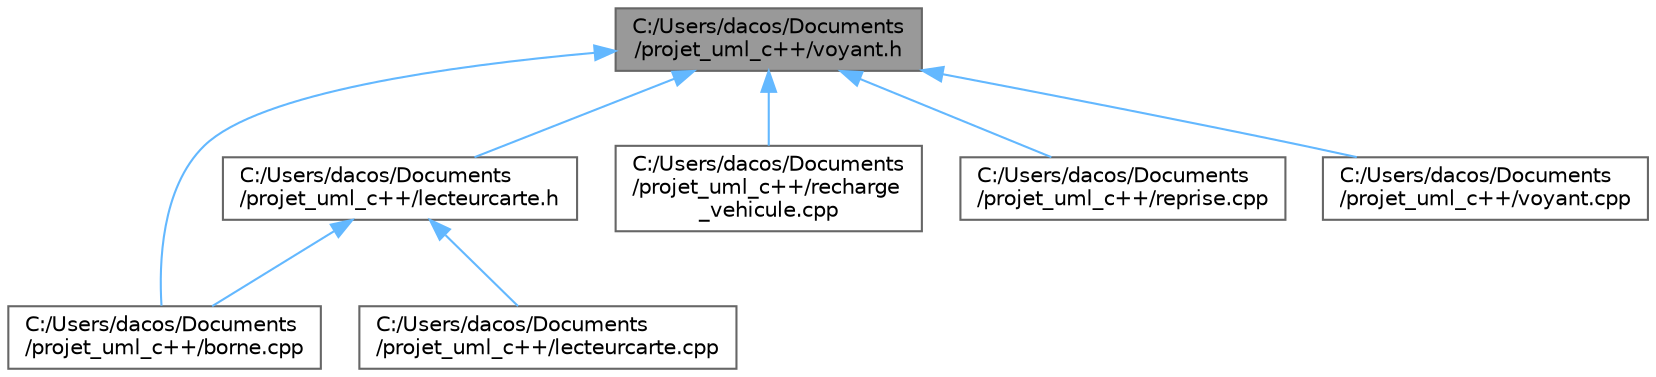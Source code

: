 digraph "C:/Users/dacos/Documents/projet_uml_c++/voyant.h"
{
 // LATEX_PDF_SIZE
  bgcolor="transparent";
  edge [fontname=Helvetica,fontsize=10,labelfontname=Helvetica,labelfontsize=10];
  node [fontname=Helvetica,fontsize=10,shape=box,height=0.2,width=0.4];
  Node1 [id="Node000001",label="C:/Users/dacos/Documents\l/projet_uml_c++/voyant.h",height=0.2,width=0.4,color="gray40", fillcolor="grey60", style="filled", fontcolor="black",tooltip="FIchier implémentant la classe de voyants."];
  Node1 -> Node2 [id="edge1_Node000001_Node000002",dir="back",color="steelblue1",style="solid",tooltip=" "];
  Node2 [id="Node000002",label="C:/Users/dacos/Documents\l/projet_uml_c++/borne.cpp",height=0.2,width=0.4,color="grey40", fillcolor="white", style="filled",URL="$borne_8cpp.html",tooltip="FIchier implémentant les étapes de la recharge de la borne."];
  Node1 -> Node3 [id="edge2_Node000001_Node000003",dir="back",color="steelblue1",style="solid",tooltip=" "];
  Node3 [id="Node000003",label="C:/Users/dacos/Documents\l/projet_uml_c++/lecteurcarte.h",height=0.2,width=0.4,color="grey40", fillcolor="white", style="filled",URL="$lecteurcarte_8h.html",tooltip="FIchier implémentant la classe du lecteur de carte."];
  Node3 -> Node2 [id="edge3_Node000003_Node000002",dir="back",color="steelblue1",style="solid",tooltip=" "];
  Node3 -> Node4 [id="edge4_Node000003_Node000004",dir="back",color="steelblue1",style="solid",tooltip=" "];
  Node4 [id="Node000004",label="C:/Users/dacos/Documents\l/projet_uml_c++/lecteurcarte.cpp",height=0.2,width=0.4,color="grey40", fillcolor="white", style="filled",URL="$lecteurcarte_8cpp.html",tooltip=" "];
  Node1 -> Node5 [id="edge5_Node000001_Node000005",dir="back",color="steelblue1",style="solid",tooltip=" "];
  Node5 [id="Node000005",label="C:/Users/dacos/Documents\l/projet_uml_c++/recharge\l_vehicule.cpp",height=0.2,width=0.4,color="grey40", fillcolor="white", style="filled",URL="$recharge__vehicule_8cpp.html",tooltip=" "];
  Node1 -> Node6 [id="edge6_Node000001_Node000006",dir="back",color="steelblue1",style="solid",tooltip=" "];
  Node6 [id="Node000006",label="C:/Users/dacos/Documents\l/projet_uml_c++/reprise.cpp",height=0.2,width=0.4,color="grey40", fillcolor="white", style="filled",URL="$reprise_8cpp.html",tooltip="Fichier implémentant les méthodes de la classe Reprise."];
  Node1 -> Node7 [id="edge7_Node000001_Node000007",dir="back",color="steelblue1",style="solid",tooltip=" "];
  Node7 [id="Node000007",label="C:/Users/dacos/Documents\l/projet_uml_c++/voyant.cpp",height=0.2,width=0.4,color="grey40", fillcolor="white", style="filled",URL="$voyant_8cpp.html",tooltip="Fichier implémentant les méthodes de la classe Voyant."];
}
